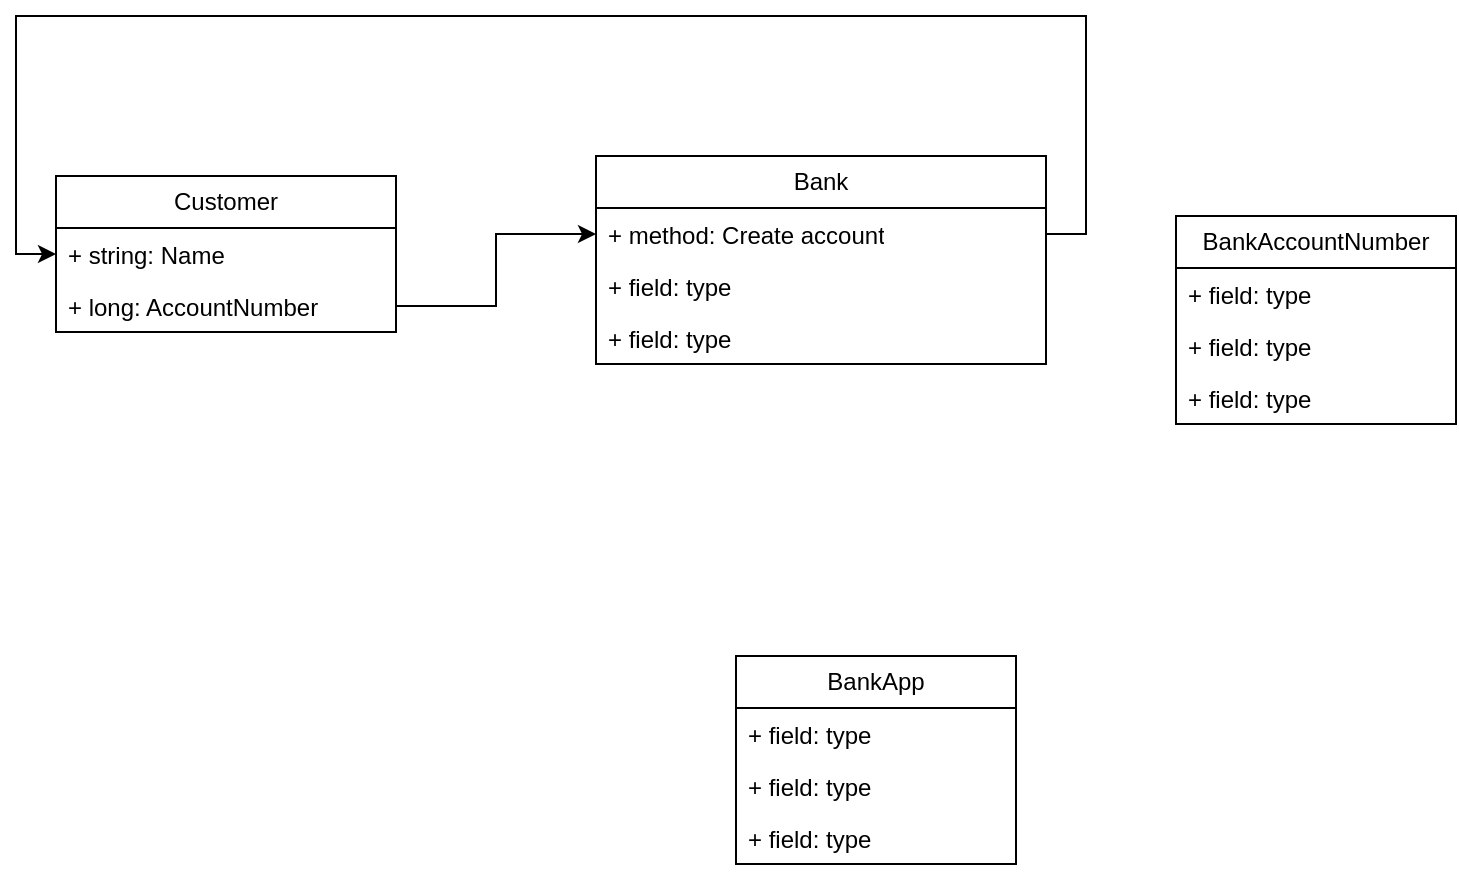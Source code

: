 <mxfile version="24.8.3">
  <diagram name="Page-1" id="dCXoT81oJKv7GA7JH-Kp">
    <mxGraphModel dx="2750" dy="619" grid="1" gridSize="10" guides="1" tooltips="1" connect="1" arrows="1" fold="1" page="1" pageScale="1" pageWidth="850" pageHeight="1100" math="0" shadow="0">
      <root>
        <mxCell id="0" />
        <mxCell id="1" parent="0" />
        <mxCell id="q4_RtGM0UfzIbqOhkhuR-1" value="Customer" style="swimlane;fontStyle=0;childLayout=stackLayout;horizontal=1;startSize=26;fillColor=none;horizontalStack=0;resizeParent=1;resizeParentMax=0;resizeLast=0;collapsible=1;marginBottom=0;whiteSpace=wrap;html=1;" vertex="1" parent="1">
          <mxGeometry x="-830" y="450" width="170" height="78" as="geometry" />
        </mxCell>
        <mxCell id="q4_RtGM0UfzIbqOhkhuR-3" value="+ string: Name" style="text;strokeColor=none;fillColor=none;align=left;verticalAlign=top;spacingLeft=4;spacingRight=4;overflow=hidden;rotatable=0;points=[[0,0.5],[1,0.5]];portConstraint=eastwest;whiteSpace=wrap;html=1;" vertex="1" parent="q4_RtGM0UfzIbqOhkhuR-1">
          <mxGeometry y="26" width="170" height="26" as="geometry" />
        </mxCell>
        <mxCell id="q4_RtGM0UfzIbqOhkhuR-4" value="+ long: AccountNumber" style="text;strokeColor=none;fillColor=none;align=left;verticalAlign=top;spacingLeft=4;spacingRight=4;overflow=hidden;rotatable=0;points=[[0,0.5],[1,0.5]];portConstraint=eastwest;whiteSpace=wrap;html=1;" vertex="1" parent="q4_RtGM0UfzIbqOhkhuR-1">
          <mxGeometry y="52" width="170" height="26" as="geometry" />
        </mxCell>
        <mxCell id="q4_RtGM0UfzIbqOhkhuR-5" value="Bank" style="swimlane;fontStyle=0;childLayout=stackLayout;horizontal=1;startSize=26;fillColor=none;horizontalStack=0;resizeParent=1;resizeParentMax=0;resizeLast=0;collapsible=1;marginBottom=0;whiteSpace=wrap;html=1;" vertex="1" parent="1">
          <mxGeometry x="-560" y="440" width="225" height="104" as="geometry" />
        </mxCell>
        <mxCell id="q4_RtGM0UfzIbqOhkhuR-6" value="+ method: Create account" style="text;strokeColor=none;fillColor=none;align=left;verticalAlign=top;spacingLeft=4;spacingRight=4;overflow=hidden;rotatable=0;points=[[0,0.5],[1,0.5]];portConstraint=eastwest;whiteSpace=wrap;html=1;" vertex="1" parent="q4_RtGM0UfzIbqOhkhuR-5">
          <mxGeometry y="26" width="225" height="26" as="geometry" />
        </mxCell>
        <mxCell id="q4_RtGM0UfzIbqOhkhuR-7" value="+ field: type" style="text;strokeColor=none;fillColor=none;align=left;verticalAlign=top;spacingLeft=4;spacingRight=4;overflow=hidden;rotatable=0;points=[[0,0.5],[1,0.5]];portConstraint=eastwest;whiteSpace=wrap;html=1;" vertex="1" parent="q4_RtGM0UfzIbqOhkhuR-5">
          <mxGeometry y="52" width="225" height="26" as="geometry" />
        </mxCell>
        <mxCell id="q4_RtGM0UfzIbqOhkhuR-8" value="+ field: type" style="text;strokeColor=none;fillColor=none;align=left;verticalAlign=top;spacingLeft=4;spacingRight=4;overflow=hidden;rotatable=0;points=[[0,0.5],[1,0.5]];portConstraint=eastwest;whiteSpace=wrap;html=1;" vertex="1" parent="q4_RtGM0UfzIbqOhkhuR-5">
          <mxGeometry y="78" width="225" height="26" as="geometry" />
        </mxCell>
        <mxCell id="q4_RtGM0UfzIbqOhkhuR-9" value="BankApp" style="swimlane;fontStyle=0;childLayout=stackLayout;horizontal=1;startSize=26;fillColor=none;horizontalStack=0;resizeParent=1;resizeParentMax=0;resizeLast=0;collapsible=1;marginBottom=0;whiteSpace=wrap;html=1;" vertex="1" parent="1">
          <mxGeometry x="-490" y="690" width="140" height="104" as="geometry" />
        </mxCell>
        <mxCell id="q4_RtGM0UfzIbqOhkhuR-10" value="+ field: type" style="text;strokeColor=none;fillColor=none;align=left;verticalAlign=top;spacingLeft=4;spacingRight=4;overflow=hidden;rotatable=0;points=[[0,0.5],[1,0.5]];portConstraint=eastwest;whiteSpace=wrap;html=1;" vertex="1" parent="q4_RtGM0UfzIbqOhkhuR-9">
          <mxGeometry y="26" width="140" height="26" as="geometry" />
        </mxCell>
        <mxCell id="q4_RtGM0UfzIbqOhkhuR-11" value="+ field: type" style="text;strokeColor=none;fillColor=none;align=left;verticalAlign=top;spacingLeft=4;spacingRight=4;overflow=hidden;rotatable=0;points=[[0,0.5],[1,0.5]];portConstraint=eastwest;whiteSpace=wrap;html=1;" vertex="1" parent="q4_RtGM0UfzIbqOhkhuR-9">
          <mxGeometry y="52" width="140" height="26" as="geometry" />
        </mxCell>
        <mxCell id="q4_RtGM0UfzIbqOhkhuR-12" value="+ field: type" style="text;strokeColor=none;fillColor=none;align=left;verticalAlign=top;spacingLeft=4;spacingRight=4;overflow=hidden;rotatable=0;points=[[0,0.5],[1,0.5]];portConstraint=eastwest;whiteSpace=wrap;html=1;" vertex="1" parent="q4_RtGM0UfzIbqOhkhuR-9">
          <mxGeometry y="78" width="140" height="26" as="geometry" />
        </mxCell>
        <mxCell id="q4_RtGM0UfzIbqOhkhuR-13" value="BankAccountNumber" style="swimlane;fontStyle=0;childLayout=stackLayout;horizontal=1;startSize=26;fillColor=none;horizontalStack=0;resizeParent=1;resizeParentMax=0;resizeLast=0;collapsible=1;marginBottom=0;whiteSpace=wrap;html=1;" vertex="1" parent="1">
          <mxGeometry x="-270" y="470" width="140" height="104" as="geometry" />
        </mxCell>
        <mxCell id="q4_RtGM0UfzIbqOhkhuR-14" value="+ field: type" style="text;strokeColor=none;fillColor=none;align=left;verticalAlign=top;spacingLeft=4;spacingRight=4;overflow=hidden;rotatable=0;points=[[0,0.5],[1,0.5]];portConstraint=eastwest;whiteSpace=wrap;html=1;" vertex="1" parent="q4_RtGM0UfzIbqOhkhuR-13">
          <mxGeometry y="26" width="140" height="26" as="geometry" />
        </mxCell>
        <mxCell id="q4_RtGM0UfzIbqOhkhuR-15" value="+ field: type" style="text;strokeColor=none;fillColor=none;align=left;verticalAlign=top;spacingLeft=4;spacingRight=4;overflow=hidden;rotatable=0;points=[[0,0.5],[1,0.5]];portConstraint=eastwest;whiteSpace=wrap;html=1;" vertex="1" parent="q4_RtGM0UfzIbqOhkhuR-13">
          <mxGeometry y="52" width="140" height="26" as="geometry" />
        </mxCell>
        <mxCell id="q4_RtGM0UfzIbqOhkhuR-16" value="+ field: type" style="text;strokeColor=none;fillColor=none;align=left;verticalAlign=top;spacingLeft=4;spacingRight=4;overflow=hidden;rotatable=0;points=[[0,0.5],[1,0.5]];portConstraint=eastwest;whiteSpace=wrap;html=1;" vertex="1" parent="q4_RtGM0UfzIbqOhkhuR-13">
          <mxGeometry y="78" width="140" height="26" as="geometry" />
        </mxCell>
        <mxCell id="q4_RtGM0UfzIbqOhkhuR-20" style="edgeStyle=orthogonalEdgeStyle;rounded=0;orthogonalLoop=1;jettySize=auto;html=1;exitX=1;exitY=0.5;exitDx=0;exitDy=0;" edge="1" parent="1" source="q4_RtGM0UfzIbqOhkhuR-4" target="q4_RtGM0UfzIbqOhkhuR-6">
          <mxGeometry relative="1" as="geometry" />
        </mxCell>
        <mxCell id="q4_RtGM0UfzIbqOhkhuR-22" style="edgeStyle=orthogonalEdgeStyle;rounded=0;orthogonalLoop=1;jettySize=auto;html=1;exitX=1;exitY=0.5;exitDx=0;exitDy=0;entryX=0;entryY=0.5;entryDx=0;entryDy=0;" edge="1" parent="1" source="q4_RtGM0UfzIbqOhkhuR-6" target="q4_RtGM0UfzIbqOhkhuR-3">
          <mxGeometry relative="1" as="geometry">
            <Array as="points">
              <mxPoint x="-315" y="479" />
              <mxPoint x="-315" y="370" />
              <mxPoint x="-850" y="370" />
              <mxPoint x="-850" y="489" />
            </Array>
          </mxGeometry>
        </mxCell>
      </root>
    </mxGraphModel>
  </diagram>
</mxfile>
